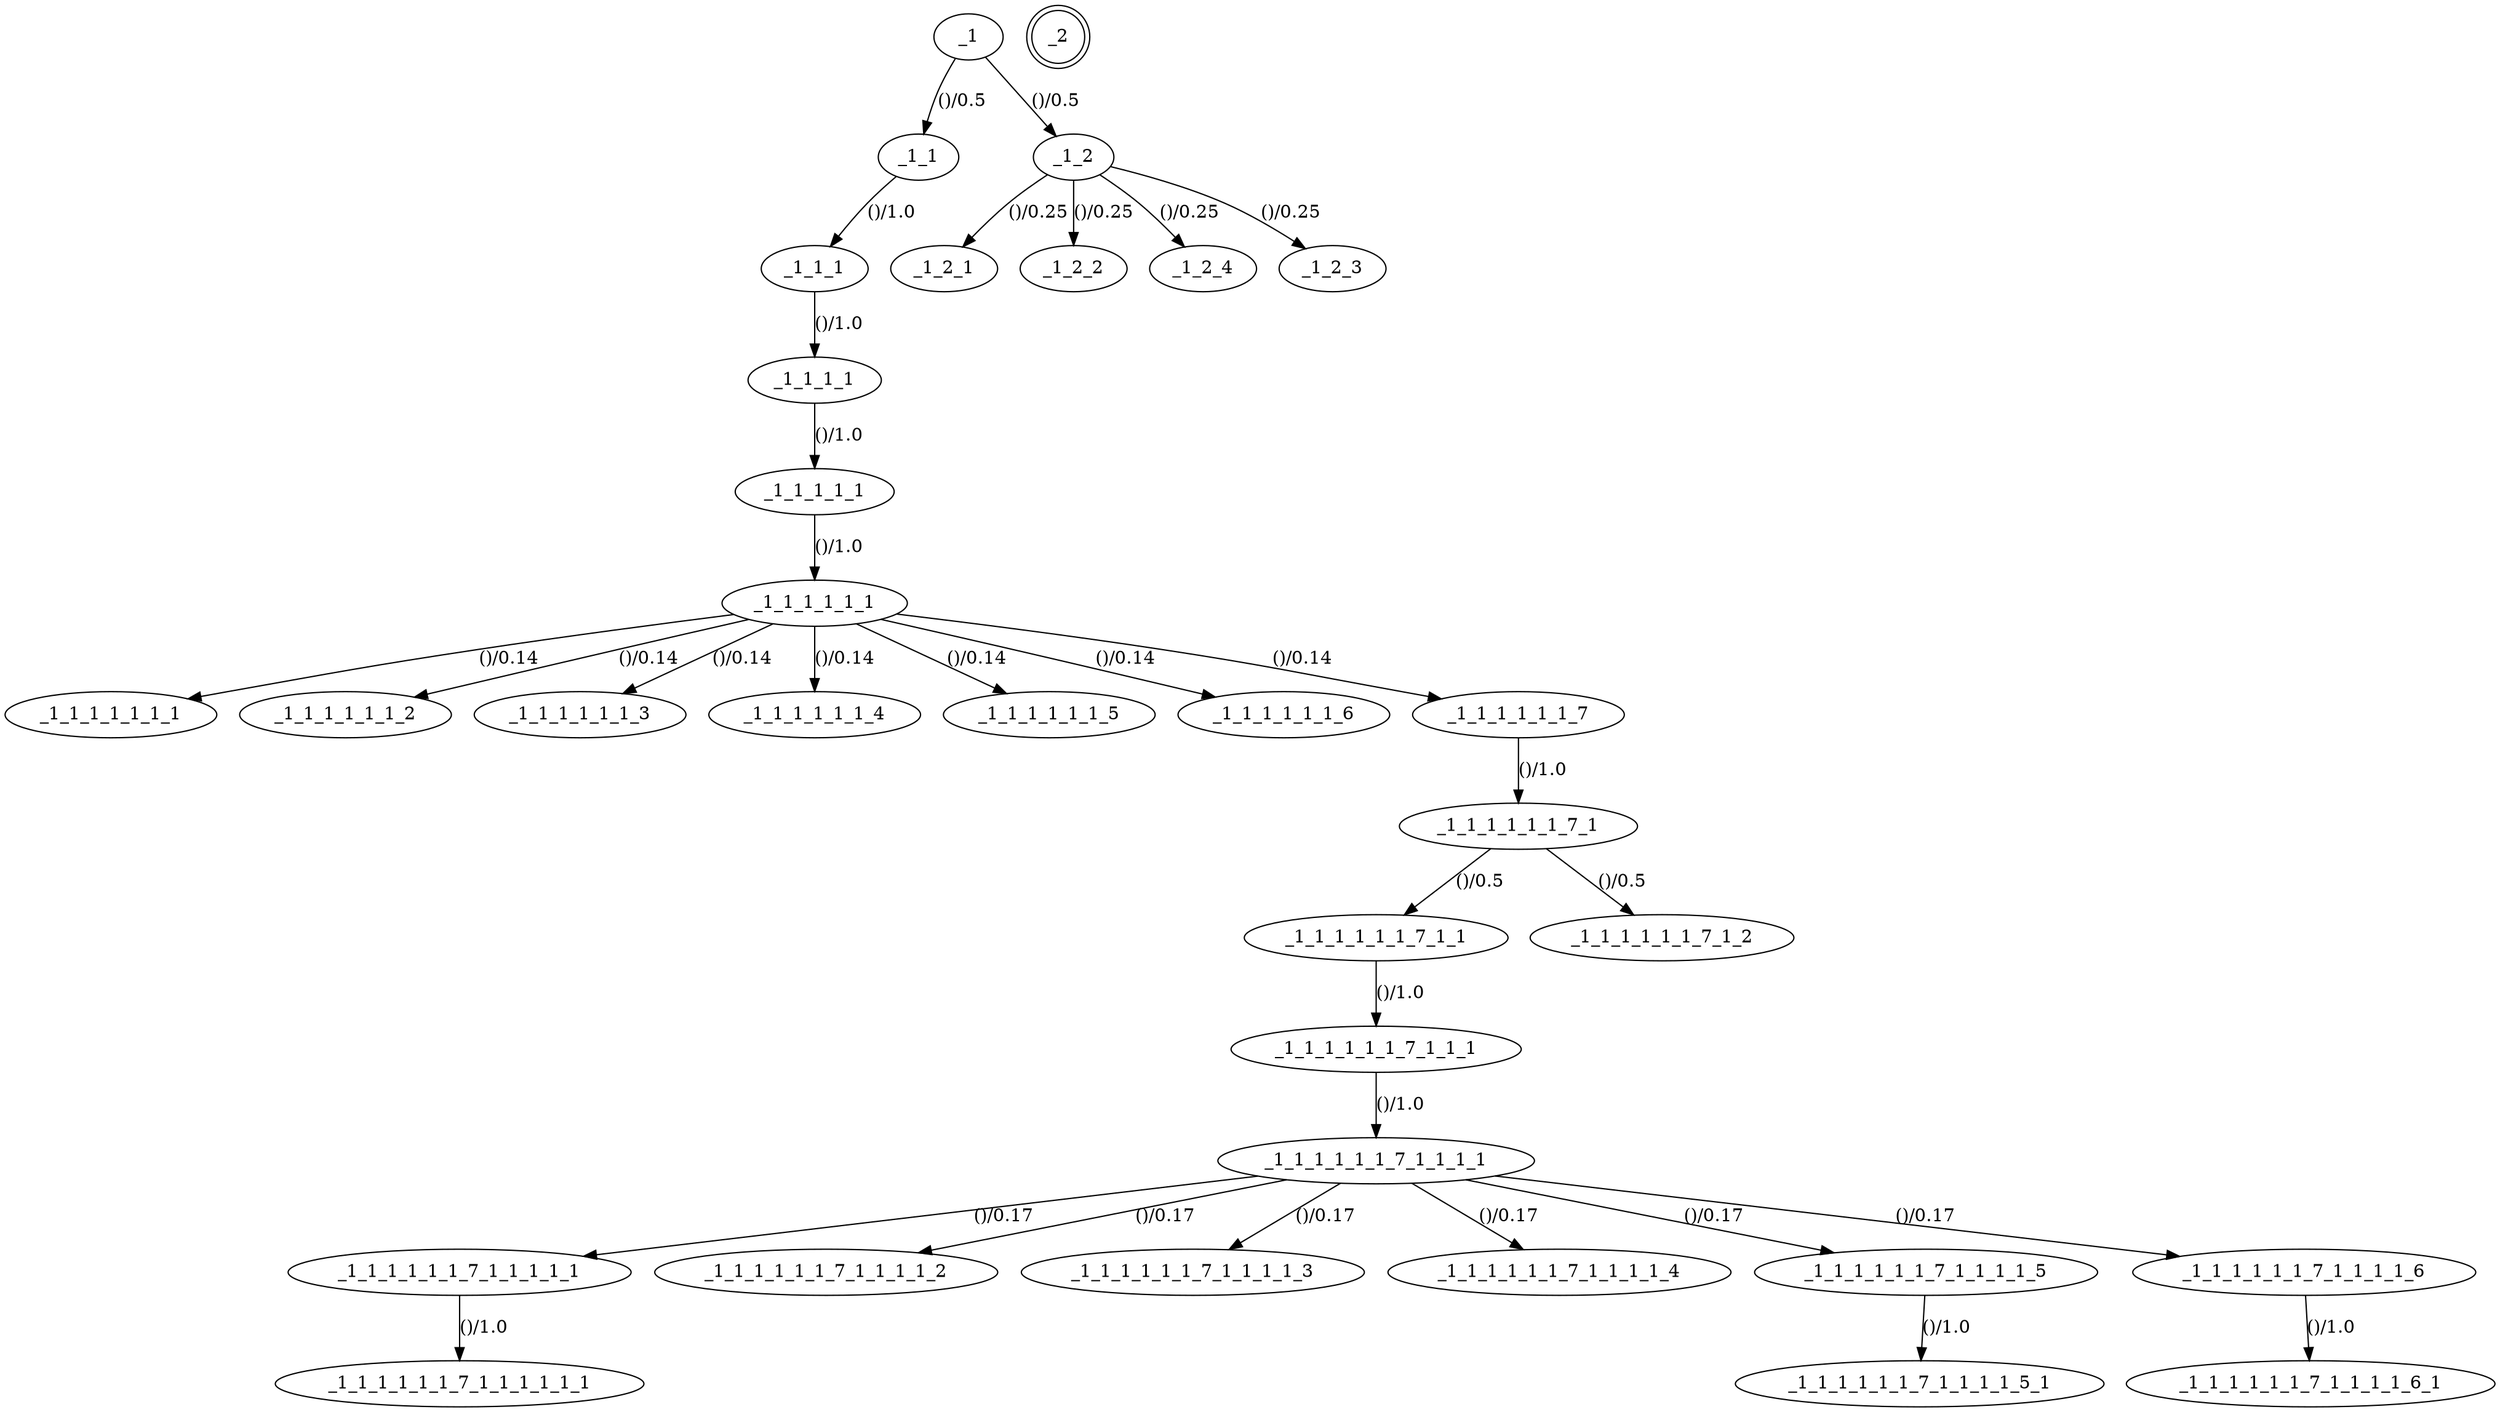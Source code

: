 digraph default_model {
//States
_1
_1_1_1
_1_1
_1_1_1_1
_1_1_1_1_1
_1_1_1_1_1_1
_1_1_1_1_1_1_1
_1_1_1_1_1_1_2
_1_1_1_1_1_1_3
_1_1_1_1_1_1_4
_1_1_1_1_1_1_5
_1_1_1_1_1_1_6
_1_1_1_1_1_1_7
_1_1_1_1_1_1_7_1
_1_1_1_1_1_1_7_1_1
_1_1_1_1_1_1_7_1_1_1
_1_1_1_1_1_1_7_1_1_1_1
_1_1_1_1_1_1_7_1_1_1_1_1
_1_1_1_1_1_1_7_1_1_1_1_2
_1_1_1_1_1_1_7_1_1_1_1_3
_1_1_1_1_1_1_7_1_1_1_1_4
_1_1_1_1_1_1_7_1_1_1_1_5
_1_1_1_1_1_1_7_1_1_1_1_5_1
_1_1_1_1_1_1_7_1_2
_1_2
_1_2_1
_1_2_2
_1_1_1_1_1_1_7_1_1_1_1_1_1
_1_1_1_1_1_1_7_1_1_1_1_6
_1_1_1_1_1_1_7_1_1_1_1_6_1
_1_2_4
_1_2_3
_2[shape = "doublecircle"]
//Transitions
_1 -> _1_1[ label = "()/0.5", probability = "0.5", set_guard = "(u'', u'')", check_guard = "(u'', u'')", edge_id = "fc549930-c01f-11e5-bdbc-a94980e8de8d"]
_1_1 -> _1_1_1[ label = "()/1.0", probability = "1.0", set_guard = "(u'', u'')", check_guard = "(u'', u'')", edge_id = "fe4879ee-c01f-11e5-8b18-a94980e8de8d"]
_1_1_1 -> _1_1_1_1[ label = "()/1.0", probability = "1.0", set_guard = "(u'', u'')", check_guard = "(u'', u'')", edge_id = "ac323121-c02d-11e5-8503-a94980e8de8d"]
_1_1_1_1 -> _1_1_1_1_1[ label = "()/1.0", probability = "1.0", set_guard = "(u'', u'')", check_guard = "(u'', u'')", edge_id = "2e873671-c02e-11e5-a260-a94980e8de8d"]
_1_1_1_1_1 -> _1_1_1_1_1_1[ label = "()/1.0", probability = "1.0", set_guard = "(u'', u'')", check_guard = "(u'', u'')", edge_id = "fa83d631-c032-11e5-aabc-a94980e8de8d"]
_1_1_1_1_1_1 -> _1_1_1_1_1_1_1[ label = "()/0.14", probability = "0.142857142857", set_guard = "(u'', u'')", check_guard = "(u'', u'')", edge_id = "8bbcdc9f-c038-11e5-88a6-a94980e8de8d"]
_1_1_1_1_1_1 -> _1_1_1_1_1_1_2[ label = "()/0.14", probability = "0.142857142857", set_guard = "(u'', u'')", check_guard = "(u'', u'')", edge_id = "e2cac7ef-c038-11e5-b7d3-a94980e8de8d"]
_1_1_1_1_1_1 -> _1_1_1_1_1_1_3[ label = "()/0.14", probability = "0.142857142857", set_guard = "(u'', u'')", check_guard = "(u'', u'')", edge_id = "0b82f9ae-c039-11e5-b3ff-a94980e8de8d"]
_1_1_1_1_1_1 -> _1_1_1_1_1_1_4[ label = "()/0.14", probability = "0.142857142857", set_guard = "(u'', u'')", check_guard = "(u'', u'')", edge_id = "3bceb6e2-c039-11e5-9122-a94980e8de8d"]
_1_1_1_1_1_1 -> _1_1_1_1_1_1_5[ label = "()/0.14", probability = "0.142857142857", set_guard = "(u'', u'')", check_guard = "(u'', u'')", edge_id = "fdcfa1a1-c039-11e5-8b14-a94980e8de8d"]
_1_1_1_1_1_1 -> _1_1_1_1_1_1_6[ label = "()/0.14", probability = "0.142857142857", set_guard = "(u'', u'')", check_guard = "(u'', u'')", edge_id = "ff775e30-c039-11e5-93ba-a94980e8de8d"]
_1_1_1_1_1_1 -> _1_1_1_1_1_1_7[ label = "()/0.14", probability = "0.142857142857", set_guard = "(u'', u'')", check_guard = "(u'', u'')", edge_id = "01636f5f-c03d-11e5-94c1-a94980e8de8d"]
_1_1_1_1_1_1_7 -> _1_1_1_1_1_1_7_1[ label = "()/1.0", probability = "1.0", set_guard = "(u'', u'')", check_guard = "(u'', u'')", edge_id = "63c5beb1-c03d-11e5-986f-a94980e8de8d"]
_1_1_1_1_1_1_7_1 -> _1_1_1_1_1_1_7_1_1[ label = "()/0.5", probability = "0.5", set_guard = "(u'', u'')", check_guard = "(u'', u'')", edge_id = "81ed66c1-c03f-11e5-b923-a94980e8de8d"]
_1_1_1_1_1_1_7_1_1 -> _1_1_1_1_1_1_7_1_1_1[ label = "()/1.0", probability = "1.0", set_guard = "(u'', u'')", check_guard = "(u'', u'')", edge_id = "80083690-c040-11e5-a873-a94980e8de8d"]
_1_1_1_1_1_1_7_1_1_1 -> _1_1_1_1_1_1_7_1_1_1_1[ label = "()/1.0", probability = "1.0", set_guard = "(u'', u'')", check_guard = "(u'', u'')", edge_id = "110f70e2-c041-11e5-8143-a94980e8de8d"]
_1_1_1_1_1_1_7_1_1_1_1 -> _1_1_1_1_1_1_7_1_1_1_1_1[ label = "()/0.17", probability = "0.166666666667", set_guard = "(u'', u'')", check_guard = "(u'', u'')", edge_id = "cb99f522-c041-11e5-8451-a94980e8de8d"]
_1_1_1_1_1_1_7_1_1_1_1 -> _1_1_1_1_1_1_7_1_1_1_1_2[ label = "()/0.17", probability = "0.166666666667", set_guard = "(u'', u'')", check_guard = "(u'', u'')", edge_id = "018954a1-c042-11e5-88d0-a94980e8de8d"]
_1_1_1_1_1_1_7_1_1_1_1 -> _1_1_1_1_1_1_7_1_1_1_1_3[ label = "()/0.17", probability = "0.166666666667", set_guard = "(u'', u'')", check_guard = "(u'', u'')", edge_id = "2f99eede-c042-11e5-a975-a94980e8de8d"]
_1_1_1_1_1_1_7_1_1_1_1 -> _1_1_1_1_1_1_7_1_1_1_1_4[ label = "()/0.17", probability = "0.166666666667", set_guard = "(u'', u'')", check_guard = "(u'', u'')", edge_id = "59dcb841-c042-11e5-a3d8-a94980e8de8d"]
_1_1_1_1_1_1_7_1_1_1_1 -> _1_1_1_1_1_1_7_1_1_1_1_5[ label = "()/0.17", probability = "0.166666666667", set_guard = "(u'', u'')", check_guard = "(u'', u'')", edge_id = "9ddb07e2-c042-11e5-a824-a94980e8de8d"]
_1_1_1_1_1_1_7_1_1_1_1_5 -> _1_1_1_1_1_1_7_1_1_1_1_5_1[ label = "()/1.0", probability = "1.0", set_guard = "(u'', u'')", check_guard = "(u'', u'')", edge_id = "a6ca075e-c0c0-11e5-bbbb-a94980e8de8d"]
_1_1_1_1_1_1_7_1 -> _1_1_1_1_1_1_7_1_2[ label = "()/0.5", probability = "0.5", set_guard = "(u'', u'')", check_guard = "(u'', u'')", edge_id = "90f4aa10-c0c2-11e5-9162-a94980e8de8d"]
_1_2 -> _1_2_1[ label = "()/0.25", probability = "0.25", set_guard = "(u'', u'')", check_guard = "(u'', u'')", edge_id = "b18e8770-c5a2-11e5-922c-2c600cd4c6d7"]
_1_1_1_1_1_1_7_1_1_1_1_1 -> _1_1_1_1_1_1_7_1_1_1_1_1_1[ label = "()/1.0", probability = "1.0", set_guard = "(u'', u'')", check_guard = "(u'', u'')", edge_id = "2f5d7d41-c8b5-11e5-b5b1-00247e035201"]
_1_1_1_1_1_1_7_1_1_1_1 -> _1_1_1_1_1_1_7_1_1_1_1_6[ label = "()/0.17", probability = "0.166666666667", set_guard = "(u'', u'')", check_guard = "(u'', u'')", edge_id = "63b998ef-c8bd-11e5-b359-00247e035201"]
_1_1_1_1_1_1_7_1_1_1_1_6 -> _1_1_1_1_1_1_7_1_1_1_1_6_1[ label = "()/1.0", probability = "1.0", set_guard = "(u'', u'')", check_guard = "(u'', u'')", edge_id = "b40472c1-c8be-11e5-b9d2-00247e035201"]
_1 -> _1_2[ label = "()/0.5", probability = "0.5", set_guard = "(u'', u'')", check_guard = "(u'', u'')", edge_id = "d7b9c1e1-c975-11e5-b0eb-a94980e8de8d"]
_1_2 -> _1_2_2[ label = "()/0.25", probability = "0.25", set_guard = "(u'', u'')", check_guard = "(u'', u'')", edge_id = "dfcd2bb0-c975-11e5-99fe-a94980e8de8d"]
_1_2 -> _1_2_3[ label = "()/0.25", probability = "0.25", set_guard = "(u'', u'')", check_guard = "(u'', u'')", edge_id = "452f3561-cc06-11e5-b6e7-2c600cd4c6d7"]
_1_2 -> _1_2_4[ label = "()/0.25", probability = "0.25", set_guard = "(u'', u'')", check_guard = "(u'', u'')", edge_id = "4f354770-cc06-11e5-a75f-2c600cd4c6d7"]
}